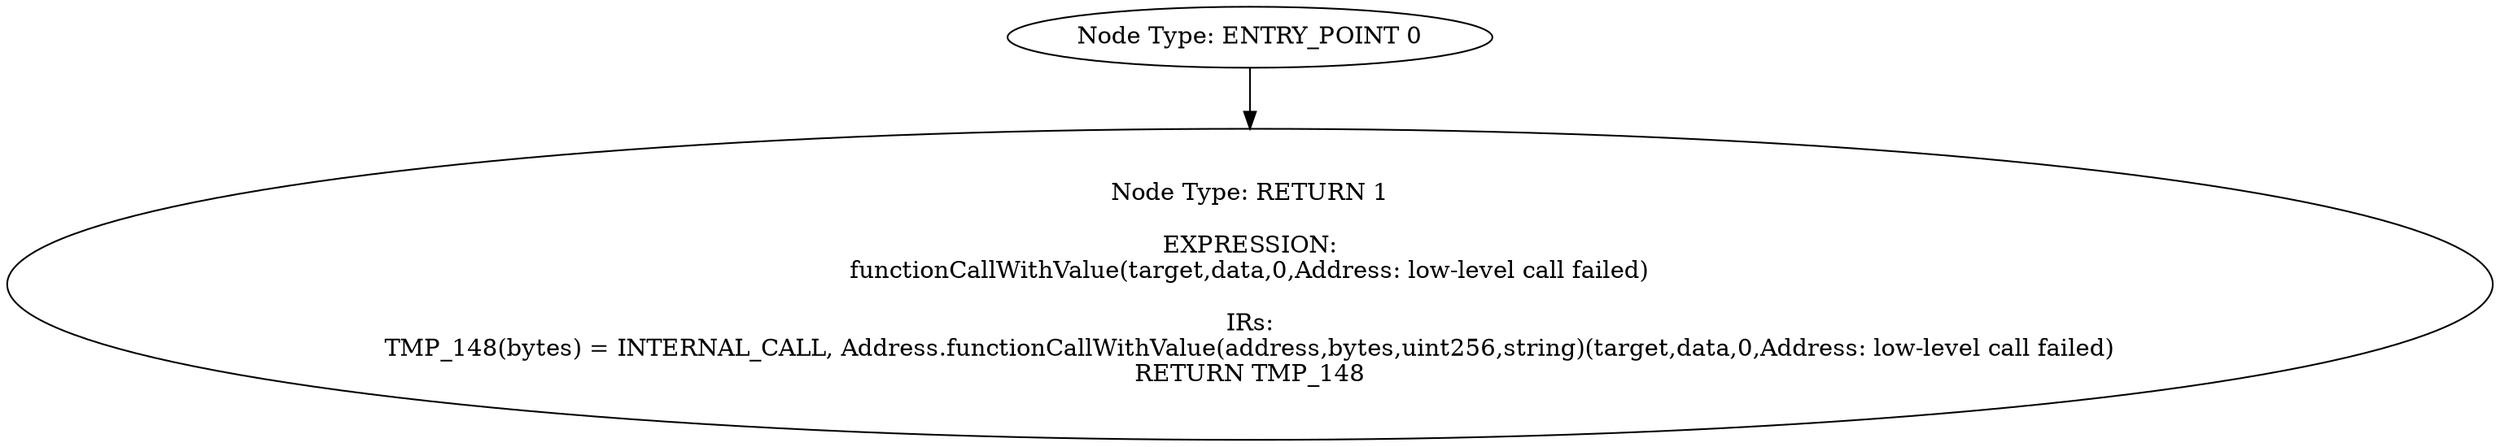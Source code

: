 digraph{
0[label="Node Type: ENTRY_POINT 0
"];
0->1;
1[label="Node Type: RETURN 1

EXPRESSION:
functionCallWithValue(target,data,0,Address: low-level call failed)

IRs:
TMP_148(bytes) = INTERNAL_CALL, Address.functionCallWithValue(address,bytes,uint256,string)(target,data,0,Address: low-level call failed)
RETURN TMP_148"];
}
